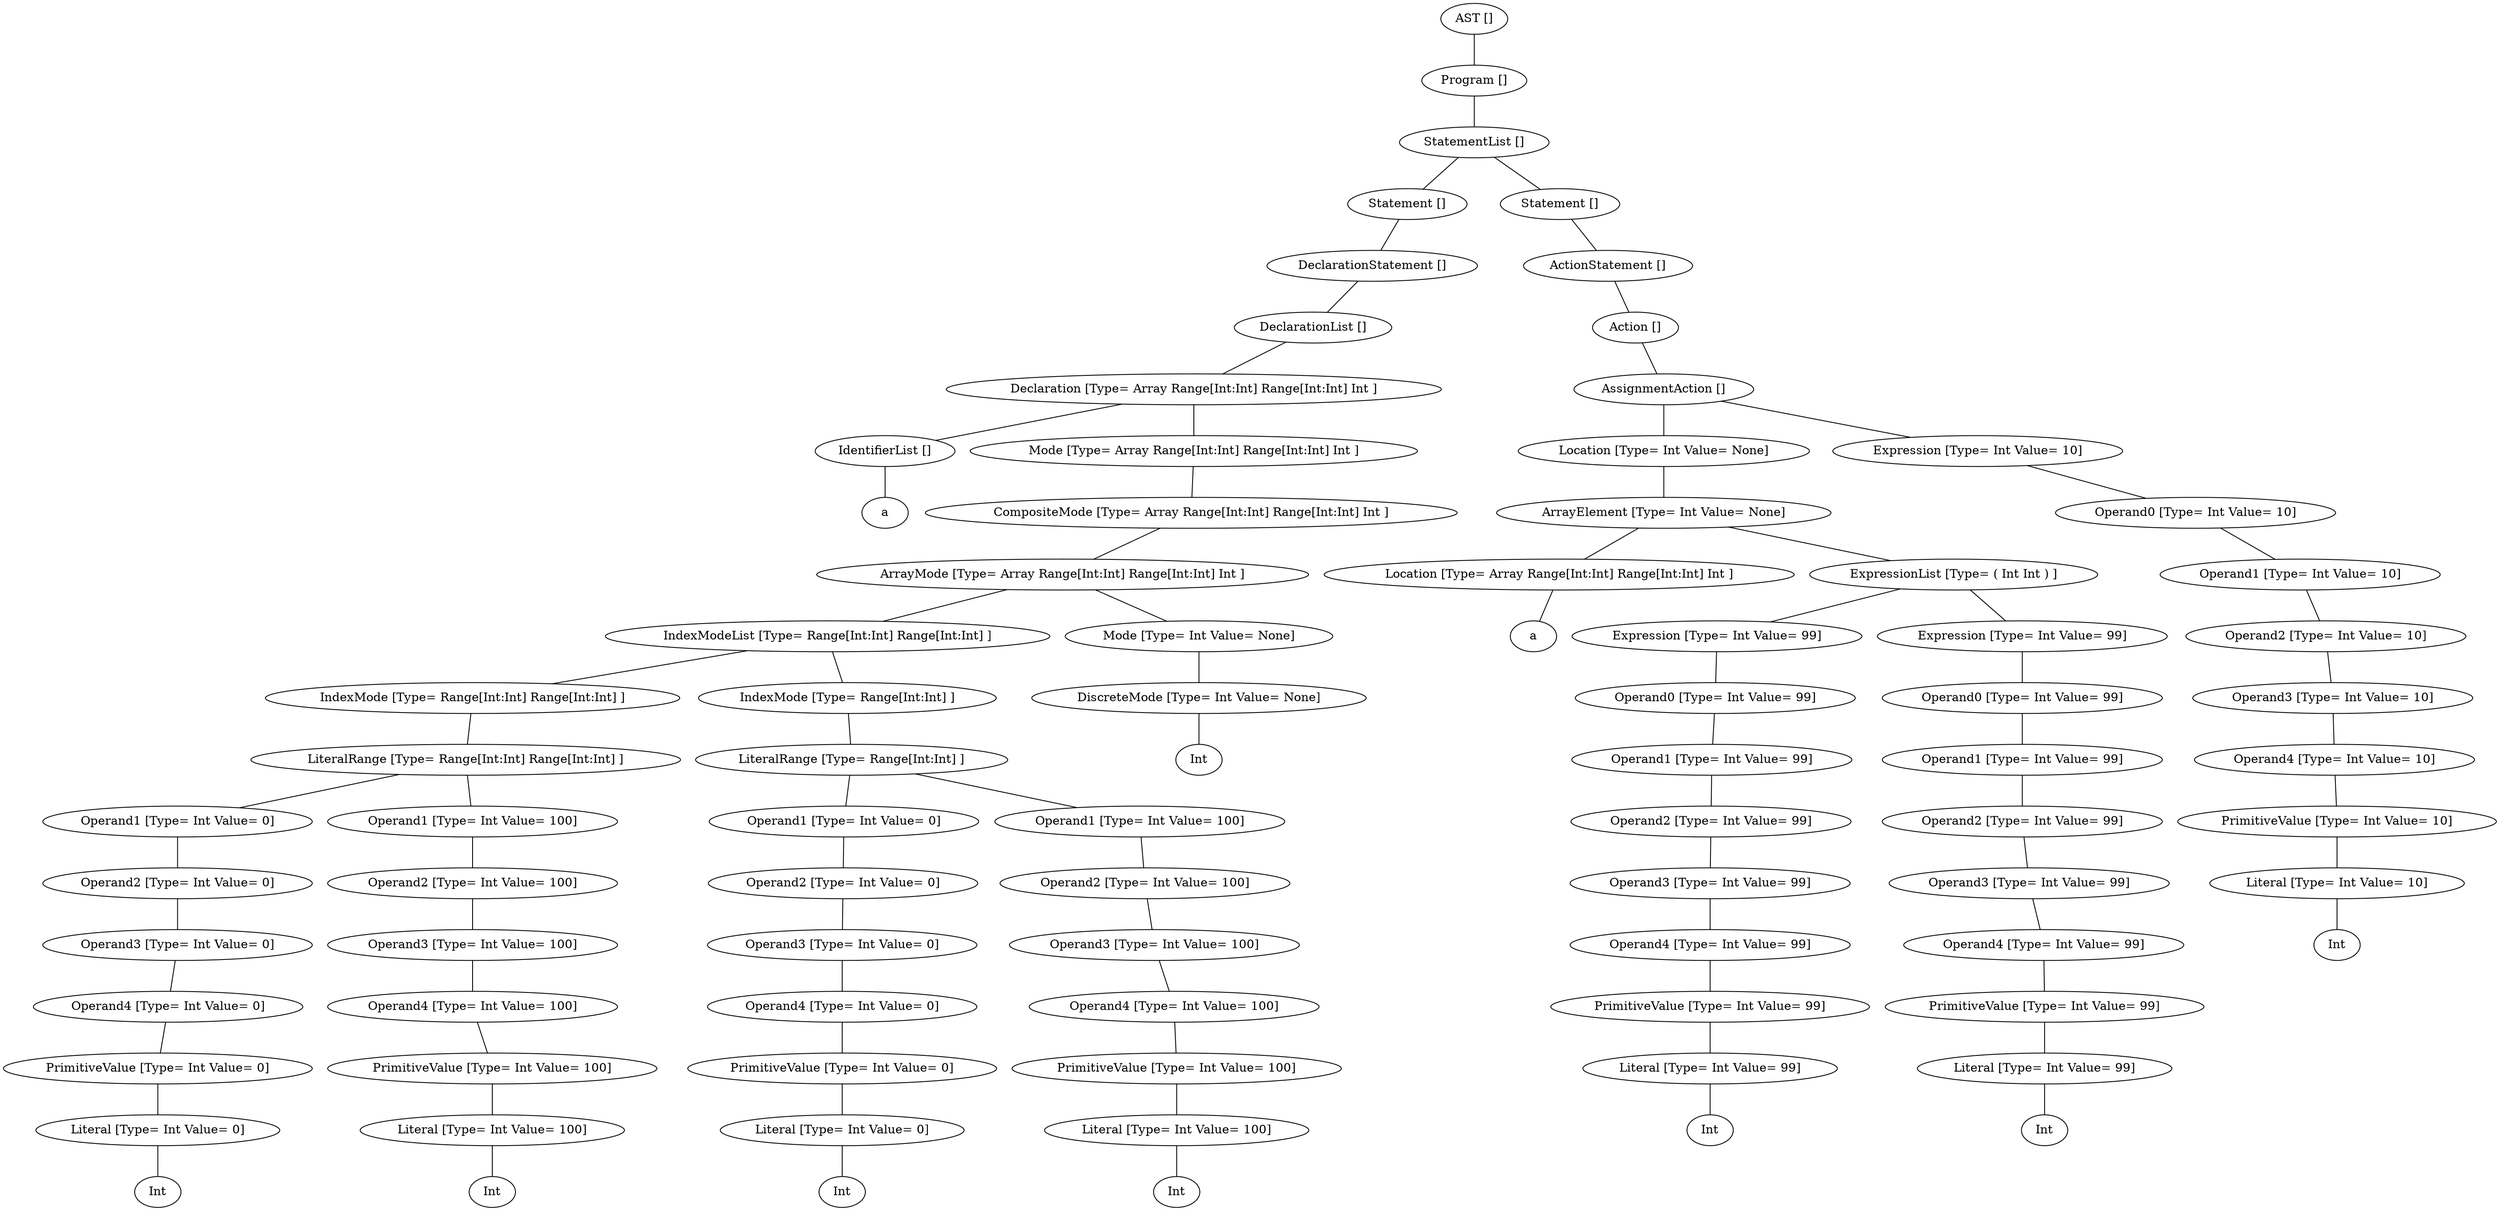 graph G {
46144312 [label="AST []"];
46144144 [label="AST None"];
46144312 -- 46144144;
46144144 [label="Program []"];
50673648 [label="Program None"];
46144144 -- 50673648;
50673648 [label="StatementList []"];
46144200 [label="StatementList None"];
50673648 -- 46144200;
46144200 [label="Statement []"];
46452184 [label="Statement None"];
46144200 -- 46452184;
46452184 [label="DeclarationStatement []"];
46144424 [label="DeclarationStatement None"];
46452184 -- 46144424;
46144424 [label="DeclarationList []"];
46452632 [label="DeclarationList None"];
46144424 -- 46452632;
46452632 [label="Declaration [Type= Array Range[Int:Int] Range[Int:Int] Int ]"];
46143920 [label="Declaration Array Range[Int:Int] Range[Int:Int] Int"];
46452632 -- 46143920;
46143920 [label="IdentifierList []"];
10548050633909610241 [label=a];
46143920 -- 10548050633909610241;
46450952 [label="Declaration Array Range[Int:Int] Range[Int:Int] Int"];
46452632 -- 46450952;
46450952 [label="Mode [Type= Array Range[Int:Int] Range[Int:Int] Int ]"];
46144480 [label="Mode Array Range[Int:Int] Range[Int:Int] Int"];
46450952 -- 46144480;
46144480 [label="CompositeMode [Type= Array Range[Int:Int] Range[Int:Int] Int ]"];
50671912 [label="CompositeMode Array Range[Int:Int] Range[Int:Int] Int"];
46144480 -- 50671912;
50671912 [label="ArrayMode [Type= Array Range[Int:Int] Range[Int:Int] Int ]"];
50671968 [label="ArrayMode Array Range[Int:Int] Range[Int:Int] Int"];
50671912 -- 50671968;
50671968 [label="IndexModeList [Type= Range[Int:Int] Range[Int:Int] ]"];
46451400 [label="IndexModeList Range[Int:Int] Range[Int:Int]"];
50671968 -- 46451400;
46451400 [label="IndexMode [Type= Range[Int:Int] Range[Int:Int] ]"];
46451848 [label="IndexMode Range[Int:Int] Range[Int:Int]"];
46451400 -- 46451848;
46451848 [label="LiteralRange [Type= Range[Int:Int] Range[Int:Int] ]"];
46451288 [label="LiteralRange Range[Int:Int] Range[Int:Int]"];
46451848 -- 46451288;
46451288 [label="Operand1 [Type= Int Value= 0]"];
46451232 [label="Operand1 Int"];
46451288 -- 46451232;
46451232 [label="Operand2 [Type= Int Value= 0]"];
46451176 [label="Operand2 Int"];
46451232 -- 46451176;
46451176 [label="Operand3 [Type= Int Value= 0]"];
46450896 [label="Operand3 Int"];
46451176 -- 46450896;
46450896 [label="Operand4 [Type= Int Value= 0]"];
46451008 [label="Operand4 Int"];
46450896 -- 46451008;
46451008 [label="PrimitiveValue [Type= Int Value= 0]"];
46143976 [label="PrimitiveValue Int"];
46451008 -- 46143976;
46143976 [label="Literal [Type= Int Value= 0]"];
13816007454444271641 [label=Int];
46143976 -- 13816007454444271641;
46451792 [label="LiteralRange Range[Int:Int] Range[Int:Int]"];
46451848 -- 46451792;
46451792 [label="Operand1 [Type= Int Value= 100]"];
46451736 [label="Operand1 Int"];
46451792 -- 46451736;
46451736 [label="Operand2 [Type= Int Value= 100]"];
46451680 [label="Operand2 Int"];
46451736 -- 46451680;
46451680 [label="Operand3 [Type= Int Value= 100]"];
46451456 [label="Operand3 Int"];
46451680 -- 46451456;
46451456 [label="Operand4 [Type= Int Value= 100]"];
46451512 [label="Operand4 Int"];
46451456 -- 46451512;
46451512 [label="PrimitiveValue [Type= Int Value= 100]"];
46451344 [label="PrimitiveValue Int"];
46451512 -- 46451344;
46451344 [label="Literal [Type= Int Value= 100]"];
12395172723995500516 [label=Int];
46451344 -- 12395172723995500516;
46452464 [label="IndexModeList Range[Int:Int] Range[Int:Int]"];
50671968 -- 46452464;
46452464 [label="IndexMode [Type= Range[Int:Int] ]"];
50671856 [label="IndexMode Range[Int:Int]"];
46452464 -- 50671856;
50671856 [label="LiteralRange [Type= Range[Int:Int] ]"];
46452352 [label="LiteralRange Range[Int:Int]"];
50671856 -- 46452352;
46452352 [label="Operand1 [Type= Int Value= 0]"];
46452296 [label="Operand1 Int"];
46452352 -- 46452296;
46452296 [label="Operand2 [Type= Int Value= 0]"];
46452240 [label="Operand2 Int"];
46452296 -- 46452240;
46452240 [label="Operand3 [Type= Int Value= 0]"];
46451904 [label="Operand3 Int"];
46452240 -- 46451904;
46451904 [label="Operand4 [Type= Int Value= 0]"];
46452072 [label="Operand4 Int"];
46451904 -- 46452072;
46452072 [label="PrimitiveValue [Type= Int Value= 0]"];
46452016 [label="PrimitiveValue Int"];
46452072 -- 46452016;
46452016 [label="Literal [Type= Int Value= 0]"];
10788981417879878748 [label=Int];
46452016 -- 10788981417879878748;
50671800 [label="LiteralRange Range[Int:Int]"];
50671856 -- 50671800;
50671800 [label="Operand1 [Type= Int Value= 100]"];
50671744 [label="Operand1 Int"];
50671800 -- 50671744;
50671744 [label="Operand2 [Type= Int Value= 100]"];
50671688 [label="Operand2 Int"];
50671744 -- 50671688;
50671688 [label="Operand3 [Type= Int Value= 100]"];
46452520 [label="Operand3 Int"];
50671688 -- 46452520;
46452520 [label="Operand4 [Type= Int Value= 100]"];
46452576 [label="Operand4 Int"];
46452520 -- 46452576;
46452576 [label="PrimitiveValue [Type= Int Value= 100]"];
46452408 [label="PrimitiveValue Int"];
46452576 -- 46452408;
46452408 [label="Literal [Type= Int Value= 100]"];
11484214342472302320 [label=Int];
46452408 -- 11484214342472302320;
46451568 [label="ArrayMode Array Range[Int:Int] Range[Int:Int] Int"];
50671912 -- 46451568;
46451568 [label="Mode [Type= Int Value= None]"];
46451120 [label="Mode Int"];
46451568 -- 46451120;
46451120 [label="DiscreteMode [Type= Int Value= None]"];
13629761163395800320 [label=Int];
46451120 -- 13629761163395800320;
50674096 [label="StatementList None"];
50673648 -- 50674096;
50674096 [label="Statement []"];
50674040 [label="Statement None"];
50674096 -- 50674040;
50674040 [label="ActionStatement []"];
50672752 [label="ActionStatement None"];
50674040 -- 50672752;
50672752 [label="Action []"];
50673928 [label="Action None"];
50672752 -- 50673928;
50673928 [label="AssignmentAction []"];
46451960 [label="AssignmentAction None"];
50673928 -- 46451960;
46451960 [label="Location [Type= Int Value= None]"];
50672864 [label="Location Int"];
46451960 -- 50672864;
50672864 [label="ArrayElement [Type= Int Value= None]"];
50672024 [label="ArrayElement Int"];
50672864 -- 50672024;
50672024 [label="Location [Type= Array Range[Int:Int] Range[Int:Int] Int ]"];
12382625381374276206 [label=a];
50672024 -- 12382625381374276206;
50673424 [label="ArrayElement Int"];
50672864 -- 50673424;
50673424 [label="ExpressionList [Type= ( Int Int ) ]"];
50672696 [label="ExpressionList ( Int Int )"];
50673424 -- 50672696;
50672696 [label="Expression [Type= Int Value= 99]"];
50672640 [label="Expression Int"];
50672696 -- 50672640;
50672640 [label="Operand0 [Type= Int Value= 99]"];
50672584 [label="Operand0 Int"];
50672640 -- 50672584;
50672584 [label="Operand1 [Type= Int Value= 99]"];
50672528 [label="Operand1 Int"];
50672584 -- 50672528;
50672528 [label="Operand2 [Type= Int Value= 99]"];
50672472 [label="Operand2 Int"];
50672528 -- 50672472;
50672472 [label="Operand3 [Type= Int Value= 99]"];
50672248 [label="Operand3 Int"];
50672472 -- 50672248;
50672248 [label="Operand4 [Type= Int Value= 99]"];
50672304 [label="Operand4 Int"];
50672248 -- 50672304;
50672304 [label="PrimitiveValue [Type= Int Value= 99]"];
50672080 [label="PrimitiveValue Int"];
50672304 -- 50672080;
50672080 [label="Literal [Type= Int Value= 99]"];
11877937737632208707 [label=Int];
50672080 -- 11877937737632208707;
50673368 [label="ExpressionList ( Int Int )"];
50673424 -- 50673368;
50673368 [label="Expression [Type= Int Value= 99]"];
50673312 [label="Expression Int"];
50673368 -- 50673312;
50673312 [label="Operand0 [Type= Int Value= 99]"];
50673256 [label="Operand0 Int"];
50673312 -- 50673256;
50673256 [label="Operand1 [Type= Int Value= 99]"];
50673200 [label="Operand1 Int"];
50673256 -- 50673200;
50673200 [label="Operand2 [Type= Int Value= 99]"];
50673144 [label="Operand2 Int"];
50673200 -- 50673144;
50673144 [label="Operand3 [Type= Int Value= 99]"];
50672920 [label="Operand3 Int"];
50673144 -- 50672920;
50672920 [label="Operand4 [Type= Int Value= 99]"];
50672976 [label="Operand4 Int"];
50672920 -- 50672976;
50672976 [label="PrimitiveValue [Type= Int Value= 99]"];
50672808 [label="PrimitiveValue Int"];
50672976 -- 50672808;
50672808 [label="Literal [Type= Int Value= 99]"];
10136211355094828326 [label=Int];
50672808 -- 10136211355094828326;
50673872 [label="AssignmentAction None"];
50673928 -- 50673872;
50673872 [label="Expression [Type= Int Value= 10]"];
50673816 [label="Expression Int"];
50673872 -- 50673816;
50673816 [label="Operand0 [Type= Int Value= 10]"];
50673760 [label="Operand0 Int"];
50673816 -- 50673760;
50673760 [label="Operand1 [Type= Int Value= 10]"];
50673704 [label="Operand1 Int"];
50673760 -- 50673704;
50673704 [label="Operand2 [Type= Int Value= 10]"];
50673480 [label="Operand2 Int"];
50673704 -- 50673480;
50673480 [label="Operand3 [Type= Int Value= 10]"];
50672136 [label="Operand3 Int"];
50673480 -- 50672136;
50672136 [label="Operand4 [Type= Int Value= 10]"];
50673536 [label="Operand4 Int"];
50672136 -- 50673536;
50673536 [label="PrimitiveValue [Type= Int Value= 10]"];
50673592 [label="PrimitiveValue Int"];
50673536 -- 50673592;
50673592 [label="Literal [Type= Int Value= 10]"];
10915669804262282461 [label=Int];
50673592 -- 10915669804262282461;
}
